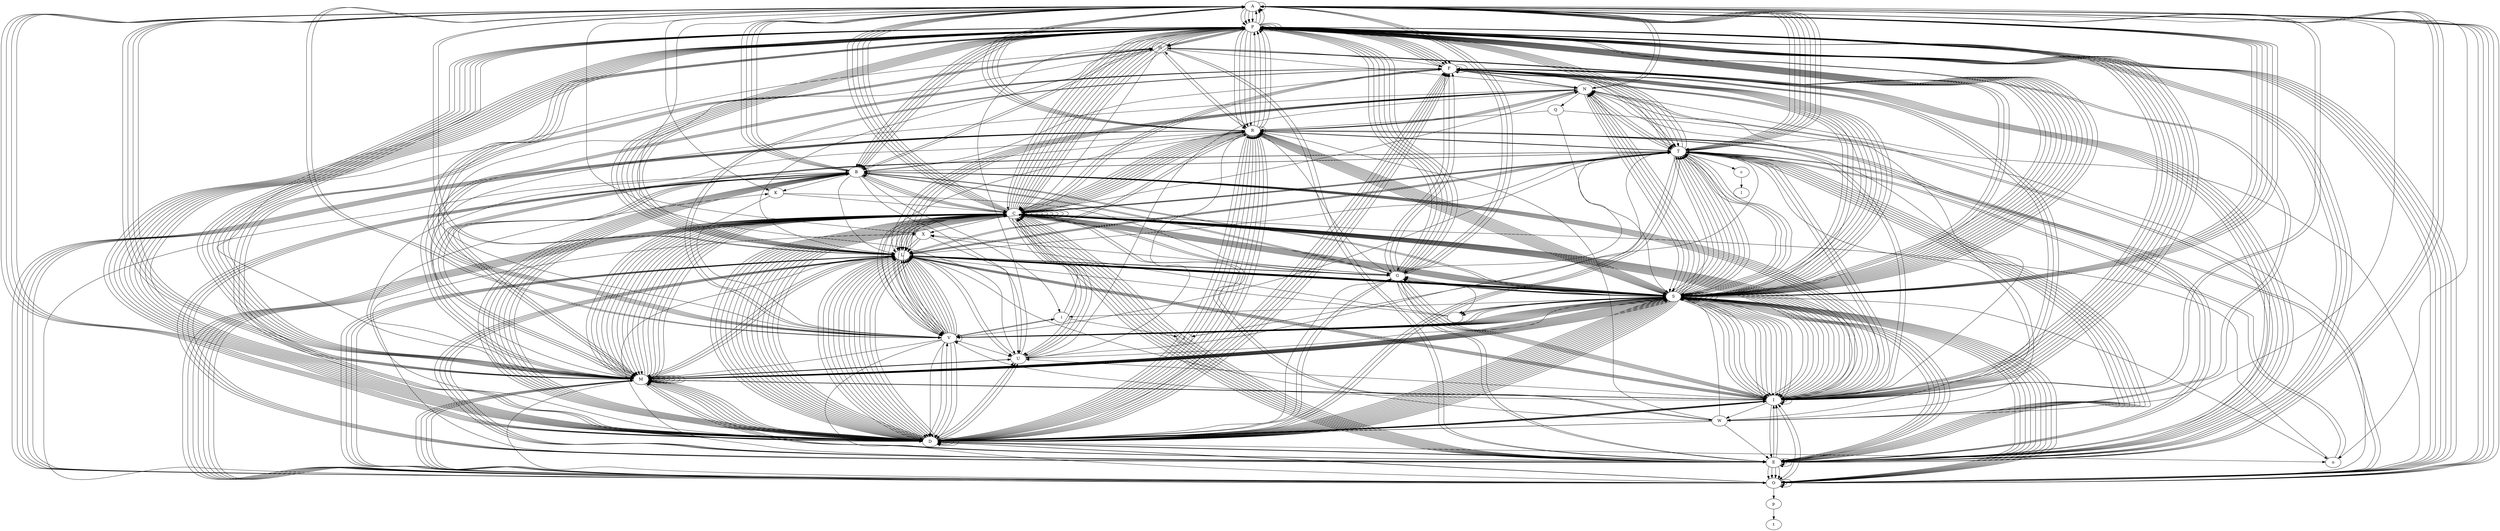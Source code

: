digraph test {
	ratio="fill";
	A [label="A"];
	P [label="P"];
	B [label="B"];
	E [label="E"];
	D [label="D"];
	R [label="R"];
	O [label="O"];
	C [label="C"];
	V [label="V"];
	L [label="L"];
	I [label="I"];
	M [label="M"];
	U [label="U"];
	S [label="S"];
	T [label="T"];
	o [label="o"];
	G [label="G"];
	W [label="W"];
	X [label="X"];
	i [label="i"];
	N [label="N"];
	F [label="F"];
	p [label="p"];
	t [label="t"];
	H [label="H"];
	K [label="K"];
	Q [label="Q"];
	node1 [label="2"];
	c [label="c"];
	l [label="l"];
	node2 [label=" "];
	node2 -> G;
	node2 -> L;
	node2 -> X;
	A -> A;
	A -> B;
	A -> C;
	A -> D;
	A -> D;
	A -> D;
	A -> E;
	A -> E;
	A -> E;
	A -> I;
	A -> I;
	A -> K;
	A -> L;
	A -> M;
	A -> M;
	A -> M;
	A -> M;
	A -> N;
	A -> O;
	A -> P;
	A -> P;
	A -> P;
	A -> P;
	A -> S;
	A -> S;
	A -> S;
	A -> S;
	A -> T;
	A -> T;
	A -> U;
	A -> V;
	A -> W;
	A -> X;
	A -> o;
	B -> A;
	B -> A;
	B -> A;
	B -> B;
	B -> C;
	B -> C;
	B -> D;
	B -> D;
	B -> E;
	B -> E;
	B -> E;
	B -> E;
	B -> G;
	B -> I;
	B -> I;
	B -> I;
	B -> I;
	B -> K;
	B -> L;
	B -> M;
	B -> R;
	B -> S;
	B -> S;
	B -> T;
	B -> U;
	B -> i;
	C -> A;
	C -> A;
	C -> A;
	C -> A;
	C -> B;
	C -> C;
	C -> C;
	C -> C;
	C -> C;
	C -> C;
	C -> C;
	C -> C;
	C -> C;
	C -> C;
	C -> D;
	C -> D;
	C -> D;
	C -> D;
	C -> D;
	C -> D;
	C -> D;
	C -> D;
	C -> D;
	C -> D;
	C -> E;
	C -> E;
	C -> E;
	C -> F;
	C -> F;
	C -> G;
	C -> G;
	C -> I;
	C -> I;
	C -> I;
	C -> I;
	C -> L;
	C -> L;
	C -> M;
	C -> M;
	C -> M;
	C -> M;
	C -> M;
	C -> M;
	C -> M;
	C -> M;
	C -> M;
	C -> M;
	C -> N;
	C -> O;
	C -> O;
	C -> O;
	C -> P;
	C -> P;
	C -> P;
	C -> P;
	C -> P;
	C -> P;
	C -> R;
	C -> R;
	C -> R;
	C -> S;
	C -> S;
	C -> S;
	C -> S;
	C -> S;
	C -> T;
	C -> T;
	C -> T;
	C -> U;
	C -> U;
	C -> V;
	C -> V;
	C -> V;
	C -> V;
	C -> W;
	C -> X;
	D -> A;
	D -> B;
	D -> B;
	D -> B;
	D -> B;
	D -> B;
	D -> B;
	D -> C;
	D -> C;
	D -> C;
	D -> C;
	D -> D;
	D -> D;
	D -> D;
	D -> D;
	D -> E;
	D -> E;
	D -> F;
	D -> F;
	D -> F;
	D -> F;
	D -> F;
	D -> F;
	D -> G;
	D -> I;
	D -> I;
	D -> I;
	D -> I;
	D -> K;
	D -> L;
	D -> L;
	D -> L;
	D -> L;
	D -> L;
	D -> L;
	D -> M;
	D -> M;
	D -> M;
	D -> M;
	D -> M;
	D -> M;
	D -> P;
	D -> P;
	D -> P;
	D -> P;
	D -> P;
	D -> P;
	D -> R;
	D -> R;
	D -> R;
	D -> R;
	D -> R;
	D -> R;
	D -> R;
	D -> R;
	D -> S;
	D -> S;
	D -> S;
	D -> S;
	D -> S;
	D -> S;
	D -> S;
	D -> S;
	D -> U;
	D -> U;
	D -> U;
	D -> V;
	D -> o;
	E -> C;
	E -> C;
	E -> C;
	E -> C;
	E -> C;
	E -> C;
	E -> D;
	E -> D;
	E -> D;
	E -> E;
	E -> E;
	E -> F;
	E -> I;
	E -> I;
	E -> L;
	E -> L;
	E -> M;
	E -> M;
	E -> N;
	E -> N;
	E -> O;
	E -> O;
	E -> O;
	E -> O;
	E -> R;
	E -> R;
	E -> R;
	E -> S;
	E -> S;
	E -> T;
	E -> T;
	E -> T;
	E -> T;
	E -> T;
	E -> T;
	E -> X;
	F -> B;
	F -> C;
	F -> E;
	F -> E;
	F -> E;
	F -> E;
	F -> E;
	F -> F;
	F -> F;
	F -> G;
	F -> I;
	F -> M;
	F -> N;
	F -> N;
	F -> P;
	F -> P;
	F -> S;
	F -> S;
	F -> S;
	F -> S;
	F -> T;
	F -> T;
	G -> A;
	G -> A;
	G -> A;
	G -> B;
	G -> D;
	G -> D;
	G -> E;
	G -> E;
	G -> F;
	G -> F;
	G -> I;
	G -> I;
	G -> I;
	G -> L;
	G -> L;
	G -> P;
	G -> P;
	G -> P;
	G -> R;
	G -> S;
	G -> T;
	G -> X;
	H -> B;
	H -> B;
	H -> C;
	H -> D;
	H -> D;
	H -> D;
	H -> E;
	H -> E;
	H -> F;
	H -> M;
	H -> N;
	H -> P;
	H -> R;
	H -> S;
	I -> B;
	I -> B;
	I -> C;
	I -> C;
	I -> C;
	I -> C;
	I -> C;
	I -> C;
	I -> C;
	I -> D;
	I -> E;
	I -> F;
	I -> F;
	I -> G;
	I -> I;
	I -> I;
	I -> L;
	I -> L;
	I -> L;
	I -> L;
	I -> M;
	I -> M;
	I -> M;
	I -> O;
	I -> P;
	I -> P;
	I -> P;
	I -> P;
	I -> P;
	I -> R;
	I -> S;
	I -> S;
	I -> S;
	I -> S;
	I -> S;
	I -> S;
	I -> S;
	I -> T;
	I -> T;
	I -> U;
	I -> V;
	I -> W;
	K -> C;
	K -> G;
	K -> V;
	L -> A;
	L -> C;
	L -> D;
	L -> D;
	L -> D;
	L -> D;
	L -> D;
	L -> D;
	L -> E;
	L -> E;
	L -> E;
	L -> G;
	L -> H;
	L -> M;
	L -> M;
	L -> M;
	L -> O;
	L -> P;
	L -> P;
	L -> P;
	L -> R;
	L -> S;
	L -> S;
	L -> S;
	L -> S;
	L -> S;
	L -> S;
	L -> S;
	L -> S;
	L -> T;
	L -> T;
	L -> U;
	L -> V;
	L -> V;
	L -> V;
	M -> B;
	M -> B;
	M -> C;
	M -> C;
	M -> C;
	M -> C;
	M -> C;
	M -> C;
	M -> D;
	M -> E;
	M -> F;
	M -> F;
	M -> I;
	M -> I;
	M -> I;
	M -> I;
	M -> I;
	M -> I;
	M -> M;
	M -> M;
	M -> M;
	M -> M;
	M -> M;
	M -> M;
	M -> M;
	M -> O;
	M -> O;
	M -> O;
	M -> O;
	M -> P;
	M -> P;
	M -> P;
	M -> P;
	M -> P;
	M -> R;
	M -> S;
	M -> S;
	M -> S;
	M -> S;
	M -> S;
	M -> T;
	M -> U;
	N -> A;
	N -> I;
	N -> L;
	N -> L;
	N -> L;
	N -> L;
	N -> L;
	N -> M;
	N -> O;
	N -> Q;
	N -> R;
	N -> R;
	N -> S;
	N -> S;
	N -> T;
	N -> T;
	O -> A;
	O -> A;
	O -> A;
	O -> A;
	O -> B;
	O -> C;
	O -> C;
	O -> C;
	O -> C;
	O -> D;
	O -> D;
	O -> I;
	O -> L;
	O -> L;
	O -> L;
	O -> M;
	O -> O;
	O -> O;
	O -> P;
	O -> P;
	O -> P;
	O -> P;
	O -> P;
	O -> R;
	O -> S;
	O -> S;
	O -> S;
	O -> S;
	O -> S;
	O -> T;
	O -> T;
	O -> p;
	P -> A;
	P -> A;
	P -> A;
	P -> B;
	P -> B;
	P -> B;
	P -> B;
	P -> B;
	P -> C;
	P -> C;
	P -> C;
	P -> C;
	P -> C;
	P -> D;
	P -> D;
	P -> D;
	P -> D;
	P -> E;
	P -> E;
	P -> E;
	P -> E;
	P -> F;
	P -> F;
	P -> F;
	P -> F;
	P -> G;
	P -> G;
	P -> G;
	P -> H;
	P -> H;
	P -> I;
	P -> I;
	P -> I;
	P -> I;
	P -> L;
	P -> L;
	P -> L;
	P -> L;
	P -> M;
	P -> M;
	P -> O;
	P -> P;
	P -> P;
	P -> P;
	P -> P;
	P -> R;
	P -> R;
	P -> R;
	P -> R;
	P -> S;
	P -> S;
	P -> S;
	P -> S;
	P -> T;
	P -> T;
	P -> T;
	P -> T;
	P -> V;
	P -> V;
	P -> V;
	P -> W;
	Q -> O;
	Q -> R;
	Q -> S;
	R -> A;
	R -> A;
	R -> A;
	R -> A;
	R -> C;
	R -> C;
	R -> C;
	R -> C;
	R -> C;
	R -> D;
	R -> H;
	R -> I;
	R -> L;
	R -> N;
	R -> O;
	R -> O;
	R -> O;
	R -> O;
	R -> P;
	R -> P;
	R -> P;
	R -> P;
	R -> R;
	R -> S;
	R -> S;
	R -> S;
	R -> S;
	R -> T;
	R -> U;
	R -> V;
	S -> node2;
	S -> node2;
	S -> node2;
	S -> A;
	S -> A;
	S -> C;
	S -> C;
	S -> C;
	S -> D;
	S -> D;
	S -> D;
	S -> D;
	S -> D;
	S -> D;
	S -> D;
	S -> D;
	S -> E;
	S -> E;
	S -> E;
	S -> F;
	S -> F;
	S -> F;
	S -> F;
	S -> F;
	S -> F;
	S -> G;
	S -> G;
	S -> G;
	S -> H;
	S -> H;
	S -> I;
	S -> I;
	S -> I;
	S -> I;
	S -> I;
	S -> I;
	S -> L;
	S -> M;
	S -> M;
	S -> M;
	S -> M;
	S -> M;
	S -> N;
	S -> N;
	S -> N;
	S -> N;
	S -> O;
	S -> O;
	S -> O;
	S -> O;
	S -> P;
	S -> P;
	S -> P;
	S -> P;
	S -> P;
	S -> P;
	S -> P;
	S -> P;
	S -> R;
	S -> R;
	S -> R;
	S -> R;
	S -> R;
	S -> S;
	S -> S;
	S -> S;
	S -> S;
	S -> S;
	S -> S;
	S -> S;
	S -> T;
	S -> T;
	S -> T;
	S -> T;
	S -> T;
	S -> T;
	S -> T;
	S -> T;
	S -> V;
	S -> V;
	S -> V;
	S -> V;
	S -> V;
	S -> V;
	S -> i;
	S -> o;
	T -> node1;
	T -> A;
	T -> A;
	T -> A;
	T -> A;
	T -> A;
	T -> B;
	T -> D;
	T -> D;
	T -> D;
	T -> E;
	T -> I;
	T -> L;
	T -> L;
	T -> M;
	T -> M;
	T -> N;
	T -> P;
	T -> P;
	T -> R;
	T -> R;
	T -> S;
	T -> S;
	T -> S;
	T -> S;
	T -> S;
	T -> W;
	T -> c;
	U -> C;
	U -> C;
	U -> L;
	U -> M;
	U -> M;
	U -> N;
	U -> P;
	U -> S;
	U -> T;
	V -> A;
	V -> C;
	V -> C;
	V -> D;
	V -> D;
	V -> D;
	V -> D;
	V -> F;
	V -> F;
	V -> H;
	V -> L;
	V -> L;
	V -> L;
	V -> L;
	V -> L;
	V -> L;
	V -> L;
	V -> L;
	V -> M;
	V -> O;
	V -> P;
	V -> S;
	V -> S;
	V -> S;
	V -> S;
	V -> S;
	V -> S;
	V -> T;
	V -> U;
	V -> V;
	V -> i;
	W -> C;
	W -> D;
	W -> D;
	W -> E;
	W -> L;
	W -> N;
	W -> P;
	W -> R;
	W -> S;
	X -> L;
	X -> L;
	X -> U;
	c -> l;
	i -> node1;
	i -> C;
	i -> V;
	o -> C;
	o -> T;
	o -> T;
	p -> t;
}
